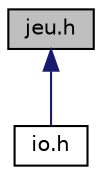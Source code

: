 digraph "jeu.h"
{
  edge [fontname="Helvetica",fontsize="10",labelfontname="Helvetica",labelfontsize="10"];
  node [fontname="Helvetica",fontsize="10",shape=record];
  Node5 [label="jeu.h",height=0.2,width=0.4,color="black", fillcolor="grey75", style="filled", fontcolor="black"];
  Node5 -> Node6 [dir="back",color="midnightblue",fontsize="10",style="solid"];
  Node6 [label="io.h",height=0.2,width=0.4,color="black", fillcolor="white", style="filled",URL="$io_8h.html",tooltip="Fonctions d&#39;input/output (entrées/sorties) du programme. "];
}
